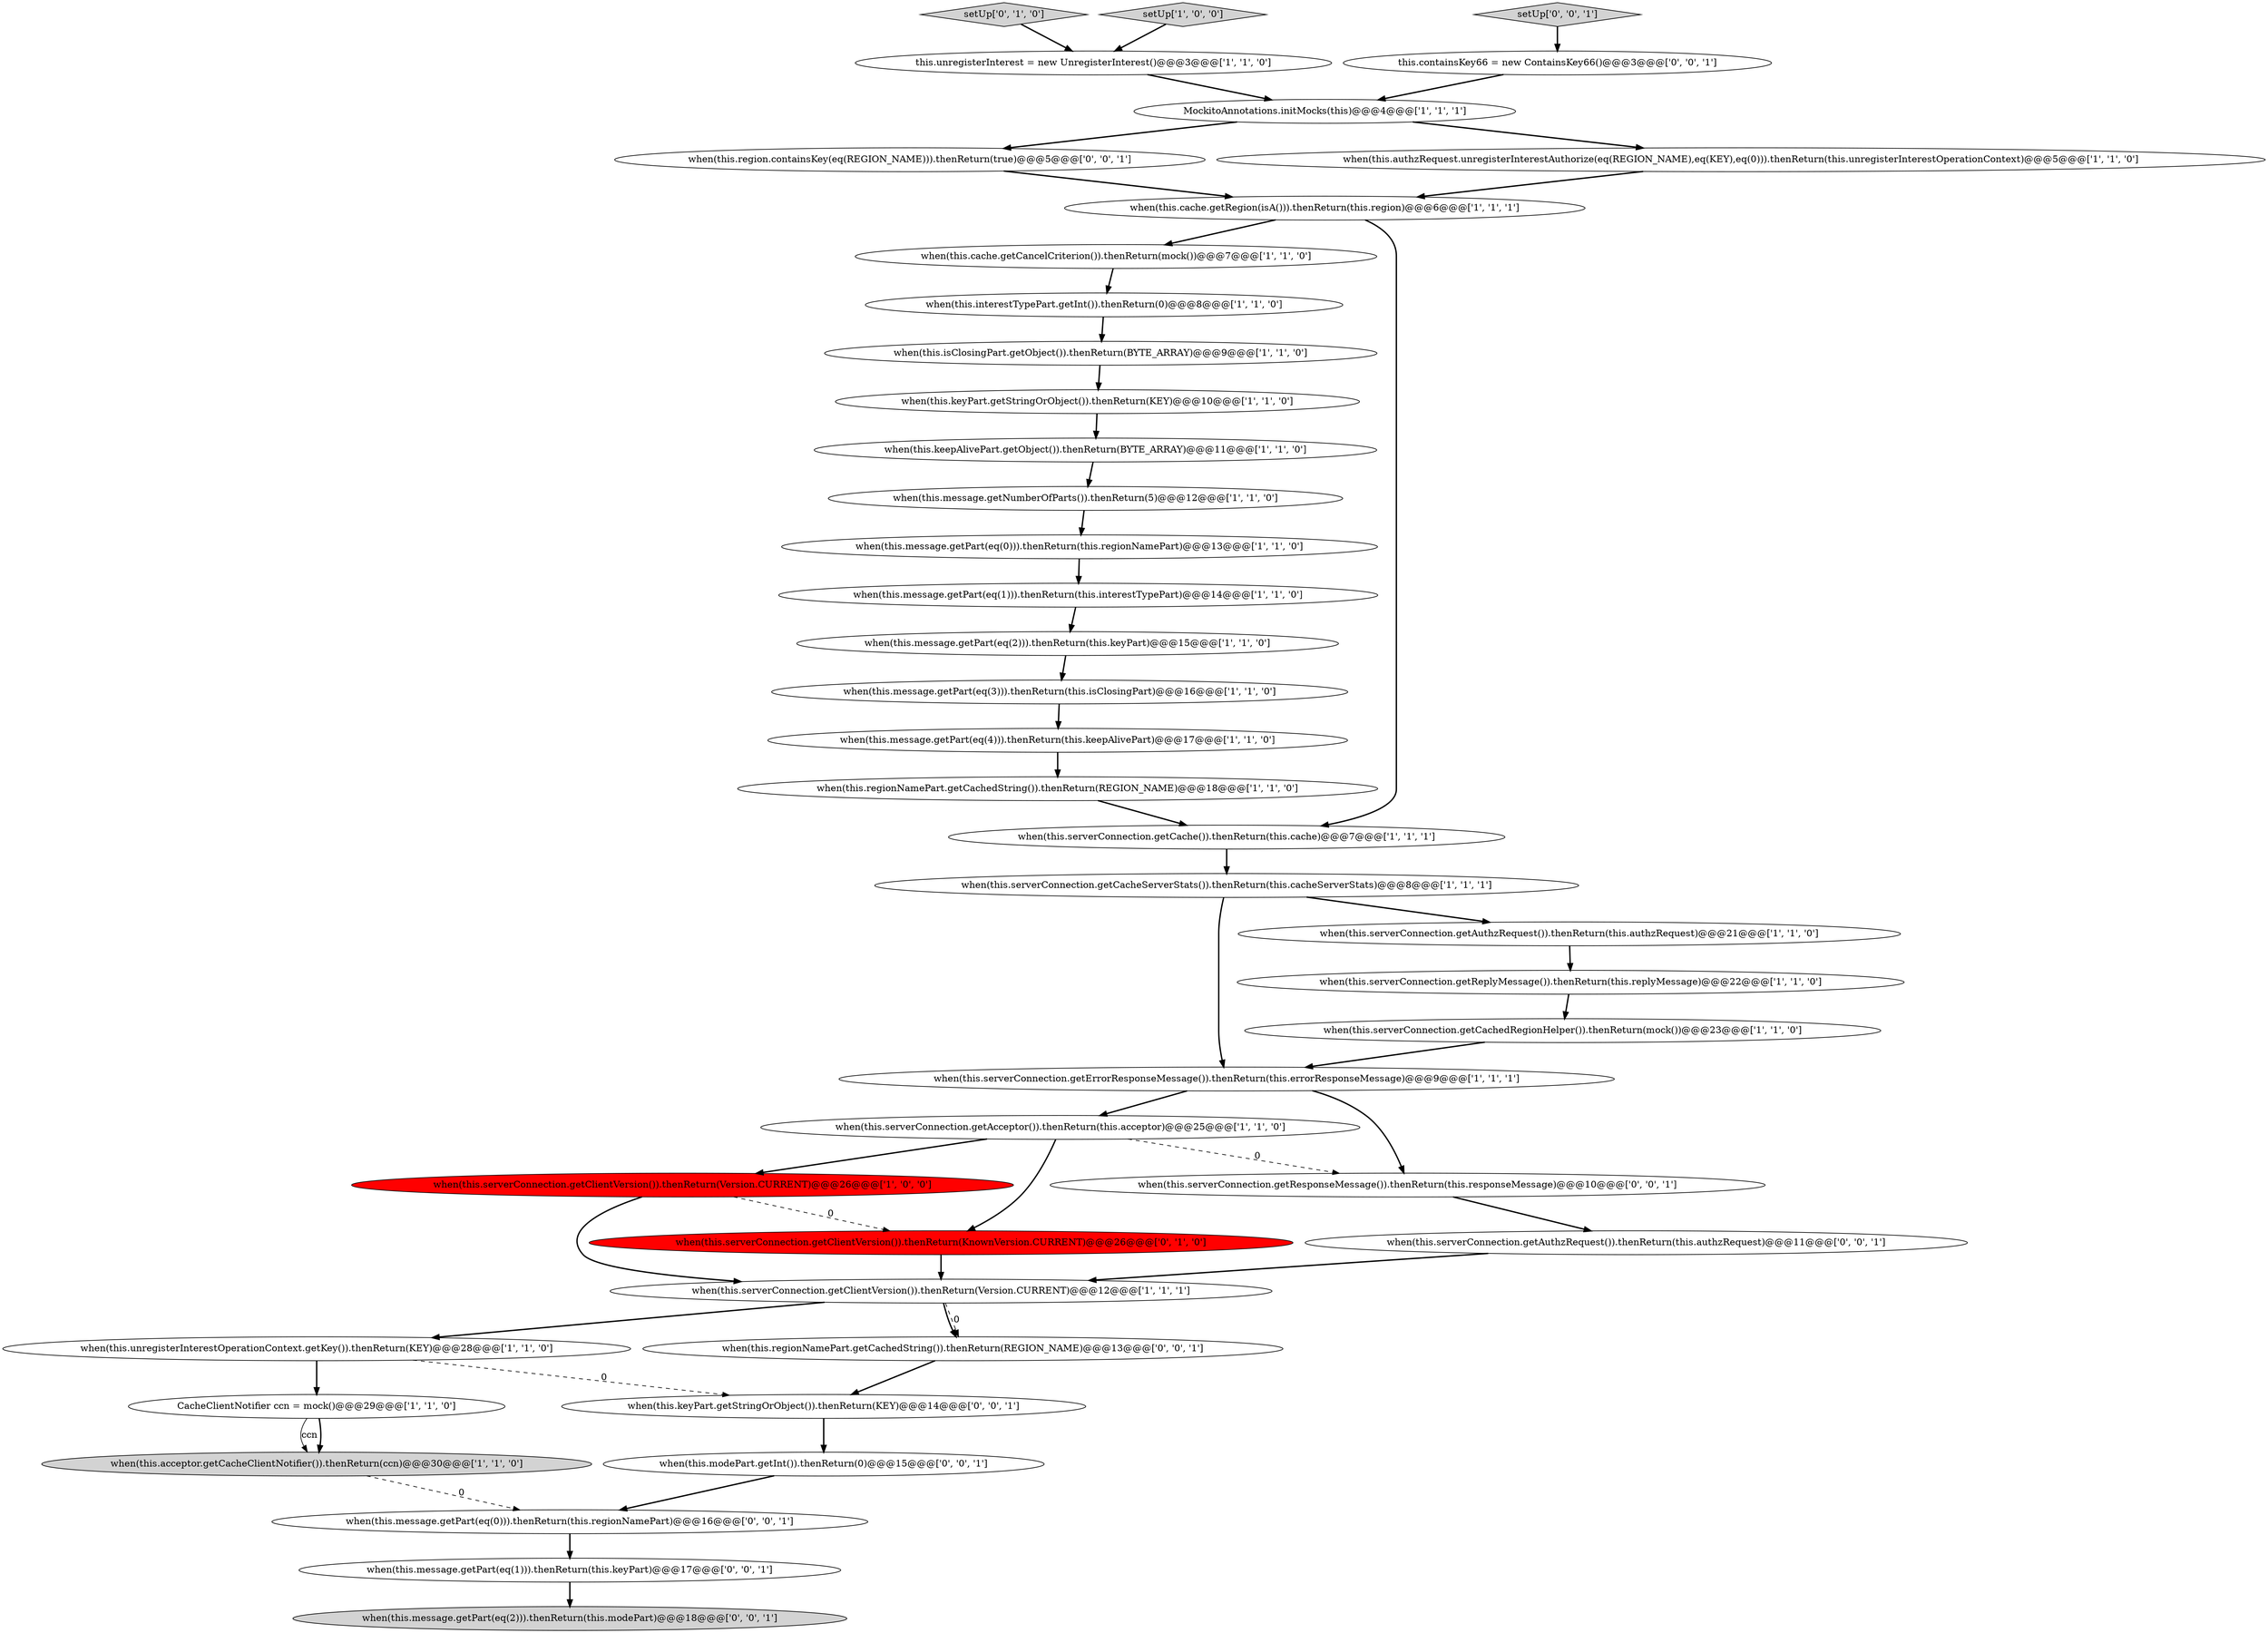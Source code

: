 digraph {
29 [style = filled, label = "setUp['0', '1', '0']", fillcolor = lightgray, shape = diamond image = "AAA0AAABBB2BBB"];
32 [style = filled, label = "setUp['0', '0', '1']", fillcolor = lightgray, shape = diamond image = "AAA0AAABBB3BBB"];
4 [style = filled, label = "this.unregisterInterest = new UnregisterInterest()@@@3@@@['1', '1', '0']", fillcolor = white, shape = ellipse image = "AAA0AAABBB1BBB"];
2 [style = filled, label = "when(this.isClosingPart.getObject()).thenReturn(BYTE_ARRAY)@@@9@@@['1', '1', '0']", fillcolor = white, shape = ellipse image = "AAA0AAABBB1BBB"];
8 [style = filled, label = "when(this.serverConnection.getAcceptor()).thenReturn(this.acceptor)@@@25@@@['1', '1', '0']", fillcolor = white, shape = ellipse image = "AAA0AAABBB1BBB"];
21 [style = filled, label = "when(this.message.getPart(eq(3))).thenReturn(this.isClosingPart)@@@16@@@['1', '1', '0']", fillcolor = white, shape = ellipse image = "AAA0AAABBB1BBB"];
26 [style = filled, label = "when(this.unregisterInterestOperationContext.getKey()).thenReturn(KEY)@@@28@@@['1', '1', '0']", fillcolor = white, shape = ellipse image = "AAA0AAABBB1BBB"];
11 [style = filled, label = "when(this.serverConnection.getErrorResponseMessage()).thenReturn(this.errorResponseMessage)@@@9@@@['1', '1', '1']", fillcolor = white, shape = ellipse image = "AAA0AAABBB1BBB"];
14 [style = filled, label = "when(this.interestTypePart.getInt()).thenReturn(0)@@@8@@@['1', '1', '0']", fillcolor = white, shape = ellipse image = "AAA0AAABBB1BBB"];
13 [style = filled, label = "when(this.cache.getCancelCriterion()).thenReturn(mock())@@@7@@@['1', '1', '0']", fillcolor = white, shape = ellipse image = "AAA0AAABBB1BBB"];
33 [style = filled, label = "when(this.regionNamePart.getCachedString()).thenReturn(REGION_NAME)@@@13@@@['0', '0', '1']", fillcolor = white, shape = ellipse image = "AAA0AAABBB3BBB"];
24 [style = filled, label = "when(this.message.getPart(eq(1))).thenReturn(this.interestTypePart)@@@14@@@['1', '1', '0']", fillcolor = white, shape = ellipse image = "AAA0AAABBB1BBB"];
6 [style = filled, label = "when(this.serverConnection.getCacheServerStats()).thenReturn(this.cacheServerStats)@@@8@@@['1', '1', '1']", fillcolor = white, shape = ellipse image = "AAA0AAABBB1BBB"];
7 [style = filled, label = "when(this.serverConnection.getAuthzRequest()).thenReturn(this.authzRequest)@@@21@@@['1', '1', '0']", fillcolor = white, shape = ellipse image = "AAA0AAABBB1BBB"];
0 [style = filled, label = "when(this.message.getNumberOfParts()).thenReturn(5)@@@12@@@['1', '1', '0']", fillcolor = white, shape = ellipse image = "AAA0AAABBB1BBB"];
35 [style = filled, label = "when(this.serverConnection.getAuthzRequest()).thenReturn(this.authzRequest)@@@11@@@['0', '0', '1']", fillcolor = white, shape = ellipse image = "AAA0AAABBB3BBB"];
41 [style = filled, label = "when(this.message.getPart(eq(1))).thenReturn(this.keyPart)@@@17@@@['0', '0', '1']", fillcolor = white, shape = ellipse image = "AAA0AAABBB3BBB"];
15 [style = filled, label = "when(this.serverConnection.getCachedRegionHelper()).thenReturn(mock())@@@23@@@['1', '1', '0']", fillcolor = white, shape = ellipse image = "AAA0AAABBB1BBB"];
37 [style = filled, label = "when(this.modePart.getInt()).thenReturn(0)@@@15@@@['0', '0', '1']", fillcolor = white, shape = ellipse image = "AAA0AAABBB3BBB"];
28 [style = filled, label = "when(this.keepAlivePart.getObject()).thenReturn(BYTE_ARRAY)@@@11@@@['1', '1', '0']", fillcolor = white, shape = ellipse image = "AAA0AAABBB1BBB"];
36 [style = filled, label = "when(this.keyPart.getStringOrObject()).thenReturn(KEY)@@@14@@@['0', '0', '1']", fillcolor = white, shape = ellipse image = "AAA0AAABBB3BBB"];
3 [style = filled, label = "when(this.keyPart.getStringOrObject()).thenReturn(KEY)@@@10@@@['1', '1', '0']", fillcolor = white, shape = ellipse image = "AAA0AAABBB1BBB"];
39 [style = filled, label = "when(this.region.containsKey(eq(REGION_NAME))).thenReturn(true)@@@5@@@['0', '0', '1']", fillcolor = white, shape = ellipse image = "AAA0AAABBB3BBB"];
27 [style = filled, label = "when(this.authzRequest.unregisterInterestAuthorize(eq(REGION_NAME),eq(KEY),eq(0))).thenReturn(this.unregisterInterestOperationContext)@@@5@@@['1', '1', '0']", fillcolor = white, shape = ellipse image = "AAA0AAABBB1BBB"];
30 [style = filled, label = "when(this.serverConnection.getClientVersion()).thenReturn(KnownVersion.CURRENT)@@@26@@@['0', '1', '0']", fillcolor = red, shape = ellipse image = "AAA1AAABBB2BBB"];
31 [style = filled, label = "when(this.message.getPart(eq(2))).thenReturn(this.modePart)@@@18@@@['0', '0', '1']", fillcolor = lightgray, shape = ellipse image = "AAA0AAABBB3BBB"];
18 [style = filled, label = "when(this.message.getPart(eq(0))).thenReturn(this.regionNamePart)@@@13@@@['1', '1', '0']", fillcolor = white, shape = ellipse image = "AAA0AAABBB1BBB"];
40 [style = filled, label = "this.containsKey66 = new ContainsKey66()@@@3@@@['0', '0', '1']", fillcolor = white, shape = ellipse image = "AAA0AAABBB3BBB"];
16 [style = filled, label = "when(this.message.getPart(eq(4))).thenReturn(this.keepAlivePart)@@@17@@@['1', '1', '0']", fillcolor = white, shape = ellipse image = "AAA0AAABBB1BBB"];
38 [style = filled, label = "when(this.serverConnection.getResponseMessage()).thenReturn(this.responseMessage)@@@10@@@['0', '0', '1']", fillcolor = white, shape = ellipse image = "AAA0AAABBB3BBB"];
12 [style = filled, label = "when(this.serverConnection.getReplyMessage()).thenReturn(this.replyMessage)@@@22@@@['1', '1', '0']", fillcolor = white, shape = ellipse image = "AAA0AAABBB1BBB"];
9 [style = filled, label = "when(this.message.getPart(eq(2))).thenReturn(this.keyPart)@@@15@@@['1', '1', '0']", fillcolor = white, shape = ellipse image = "AAA0AAABBB1BBB"];
22 [style = filled, label = "setUp['1', '0', '0']", fillcolor = lightgray, shape = diamond image = "AAA0AAABBB1BBB"];
34 [style = filled, label = "when(this.message.getPart(eq(0))).thenReturn(this.regionNamePart)@@@16@@@['0', '0', '1']", fillcolor = white, shape = ellipse image = "AAA0AAABBB3BBB"];
25 [style = filled, label = "when(this.regionNamePart.getCachedString()).thenReturn(REGION_NAME)@@@18@@@['1', '1', '0']", fillcolor = white, shape = ellipse image = "AAA0AAABBB1BBB"];
17 [style = filled, label = "when(this.acceptor.getCacheClientNotifier()).thenReturn(ccn)@@@30@@@['1', '1', '0']", fillcolor = lightgray, shape = ellipse image = "AAA0AAABBB1BBB"];
20 [style = filled, label = "when(this.cache.getRegion(isA())).thenReturn(this.region)@@@6@@@['1', '1', '1']", fillcolor = white, shape = ellipse image = "AAA0AAABBB1BBB"];
1 [style = filled, label = "when(this.serverConnection.getClientVersion()).thenReturn(Version.CURRENT)@@@12@@@['1', '1', '1']", fillcolor = white, shape = ellipse image = "AAA0AAABBB1BBB"];
23 [style = filled, label = "when(this.serverConnection.getClientVersion()).thenReturn(Version.CURRENT)@@@26@@@['1', '0', '0']", fillcolor = red, shape = ellipse image = "AAA1AAABBB1BBB"];
5 [style = filled, label = "MockitoAnnotations.initMocks(this)@@@4@@@['1', '1', '1']", fillcolor = white, shape = ellipse image = "AAA0AAABBB1BBB"];
10 [style = filled, label = "when(this.serverConnection.getCache()).thenReturn(this.cache)@@@7@@@['1', '1', '1']", fillcolor = white, shape = ellipse image = "AAA0AAABBB1BBB"];
19 [style = filled, label = "CacheClientNotifier ccn = mock()@@@29@@@['1', '1', '0']", fillcolor = white, shape = ellipse image = "AAA0AAABBB1BBB"];
1->33 [style = dashed, label="0"];
8->30 [style = bold, label=""];
18->24 [style = bold, label=""];
29->4 [style = bold, label=""];
20->13 [style = bold, label=""];
11->38 [style = bold, label=""];
30->1 [style = bold, label=""];
8->23 [style = bold, label=""];
17->34 [style = dashed, label="0"];
5->39 [style = bold, label=""];
7->12 [style = bold, label=""];
2->3 [style = bold, label=""];
12->15 [style = bold, label=""];
16->25 [style = bold, label=""];
34->41 [style = bold, label=""];
19->17 [style = bold, label=""];
1->26 [style = bold, label=""];
26->19 [style = bold, label=""];
10->6 [style = bold, label=""];
19->17 [style = solid, label="ccn"];
22->4 [style = bold, label=""];
20->10 [style = bold, label=""];
28->0 [style = bold, label=""];
3->28 [style = bold, label=""];
1->33 [style = bold, label=""];
35->1 [style = bold, label=""];
15->11 [style = bold, label=""];
40->5 [style = bold, label=""];
8->38 [style = dashed, label="0"];
37->34 [style = bold, label=""];
6->11 [style = bold, label=""];
33->36 [style = bold, label=""];
32->40 [style = bold, label=""];
23->30 [style = dashed, label="0"];
9->21 [style = bold, label=""];
21->16 [style = bold, label=""];
23->1 [style = bold, label=""];
11->8 [style = bold, label=""];
0->18 [style = bold, label=""];
25->10 [style = bold, label=""];
41->31 [style = bold, label=""];
14->2 [style = bold, label=""];
26->36 [style = dashed, label="0"];
36->37 [style = bold, label=""];
5->27 [style = bold, label=""];
6->7 [style = bold, label=""];
38->35 [style = bold, label=""];
39->20 [style = bold, label=""];
13->14 [style = bold, label=""];
4->5 [style = bold, label=""];
27->20 [style = bold, label=""];
24->9 [style = bold, label=""];
}
